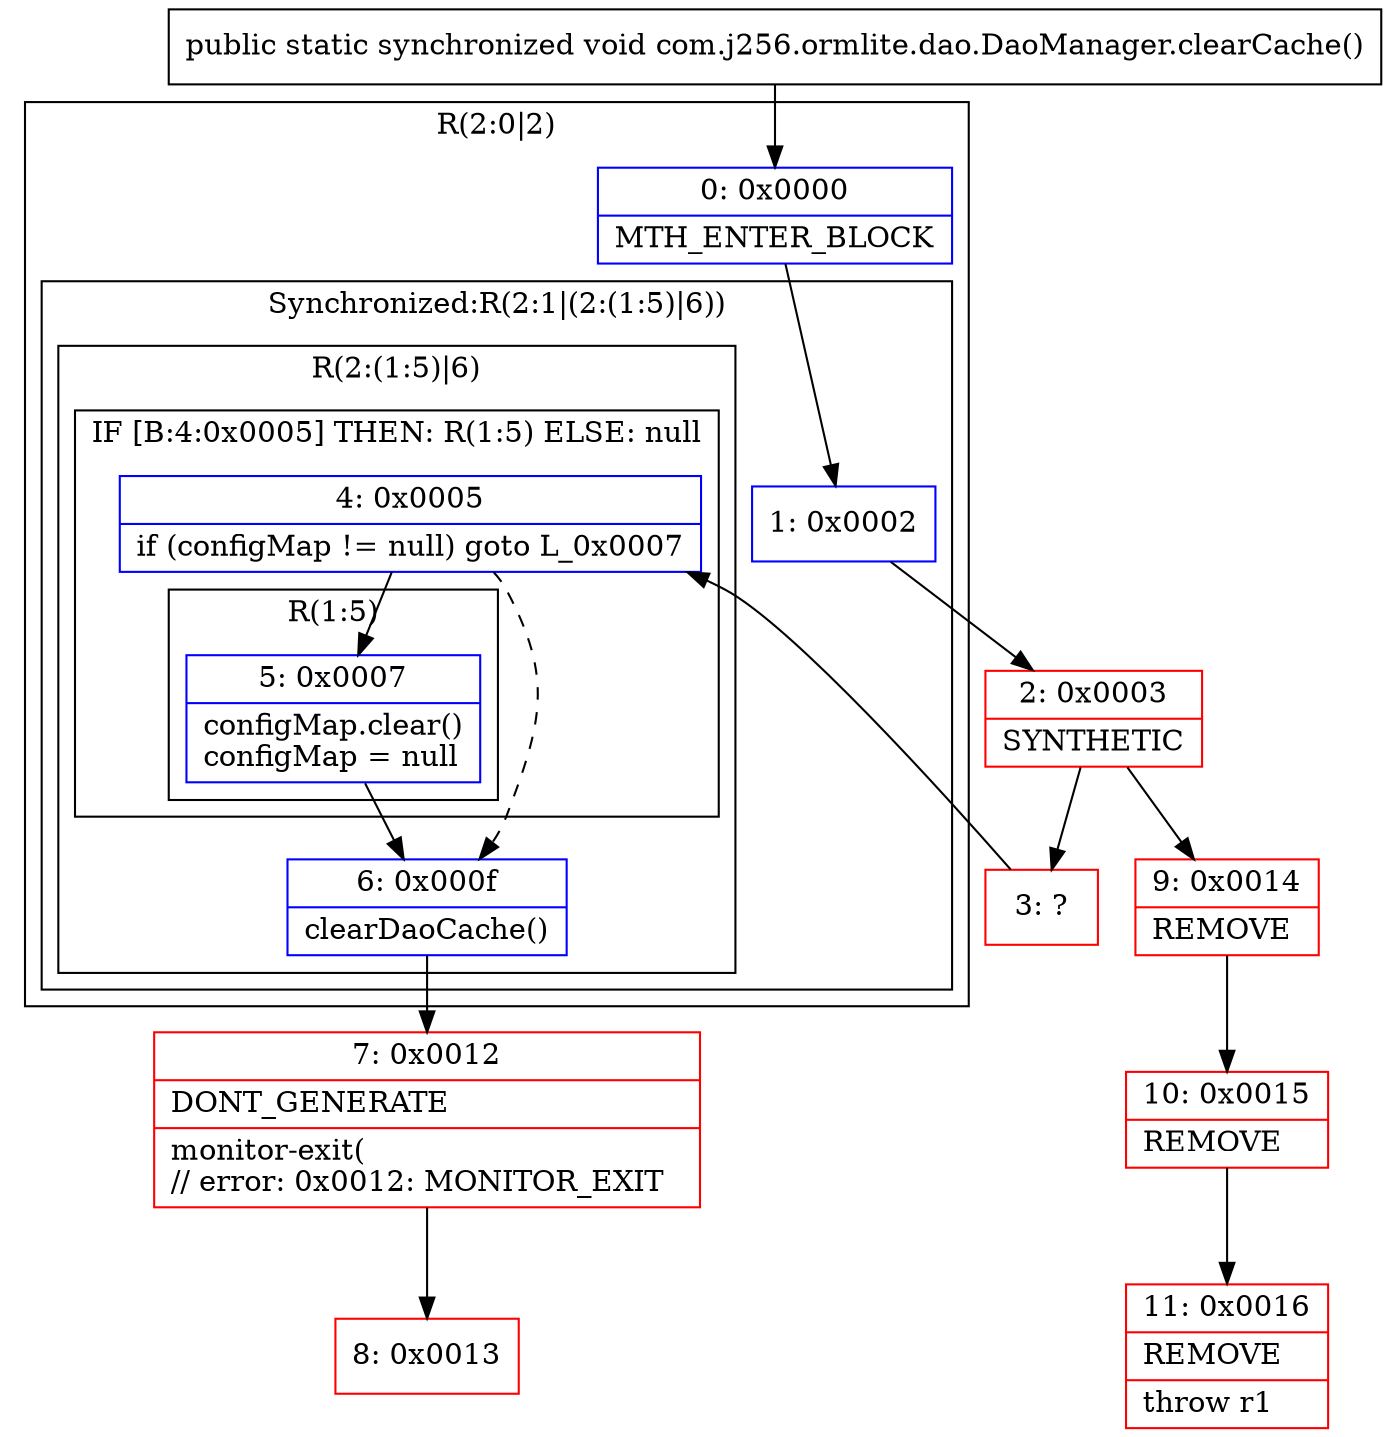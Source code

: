 digraph "CFG forcom.j256.ormlite.dao.DaoManager.clearCache()V" {
subgraph cluster_Region_833168072 {
label = "R(2:0|2)";
node [shape=record,color=blue];
Node_0 [shape=record,label="{0\:\ 0x0000|MTH_ENTER_BLOCK\l}"];
subgraph cluster_SynchronizedRegion_1139710781 {
label = "Synchronized:R(2:1|(2:(1:5)|6))";
node [shape=record,color=blue];
Node_1 [shape=record,label="{1\:\ 0x0002}"];
subgraph cluster_Region_1630550260 {
label = "R(2:(1:5)|6)";
node [shape=record,color=blue];
subgraph cluster_IfRegion_1647464978 {
label = "IF [B:4:0x0005] THEN: R(1:5) ELSE: null";
node [shape=record,color=blue];
Node_4 [shape=record,label="{4\:\ 0x0005|if (configMap != null) goto L_0x0007\l}"];
subgraph cluster_Region_452297726 {
label = "R(1:5)";
node [shape=record,color=blue];
Node_5 [shape=record,label="{5\:\ 0x0007|configMap.clear()\lconfigMap = null\l}"];
}
}
Node_6 [shape=record,label="{6\:\ 0x000f|clearDaoCache()\l}"];
}
}
}
Node_2 [shape=record,color=red,label="{2\:\ 0x0003|SYNTHETIC\l}"];
Node_3 [shape=record,color=red,label="{3\:\ ?}"];
Node_7 [shape=record,color=red,label="{7\:\ 0x0012|DONT_GENERATE\l|monitor\-exit(\l\/\/ error: 0x0012: MONITOR_EXIT  \l}"];
Node_8 [shape=record,color=red,label="{8\:\ 0x0013}"];
Node_9 [shape=record,color=red,label="{9\:\ 0x0014|REMOVE\l}"];
Node_10 [shape=record,color=red,label="{10\:\ 0x0015|REMOVE\l}"];
Node_11 [shape=record,color=red,label="{11\:\ 0x0016|REMOVE\l|throw r1\l}"];
MethodNode[shape=record,label="{public static synchronized void com.j256.ormlite.dao.DaoManager.clearCache() }"];
MethodNode -> Node_0;
Node_0 -> Node_1;
Node_1 -> Node_2;
Node_4 -> Node_5;
Node_4 -> Node_6[style=dashed];
Node_5 -> Node_6;
Node_6 -> Node_7;
Node_2 -> Node_3;
Node_2 -> Node_9;
Node_3 -> Node_4;
Node_7 -> Node_8;
Node_9 -> Node_10;
Node_10 -> Node_11;
}


